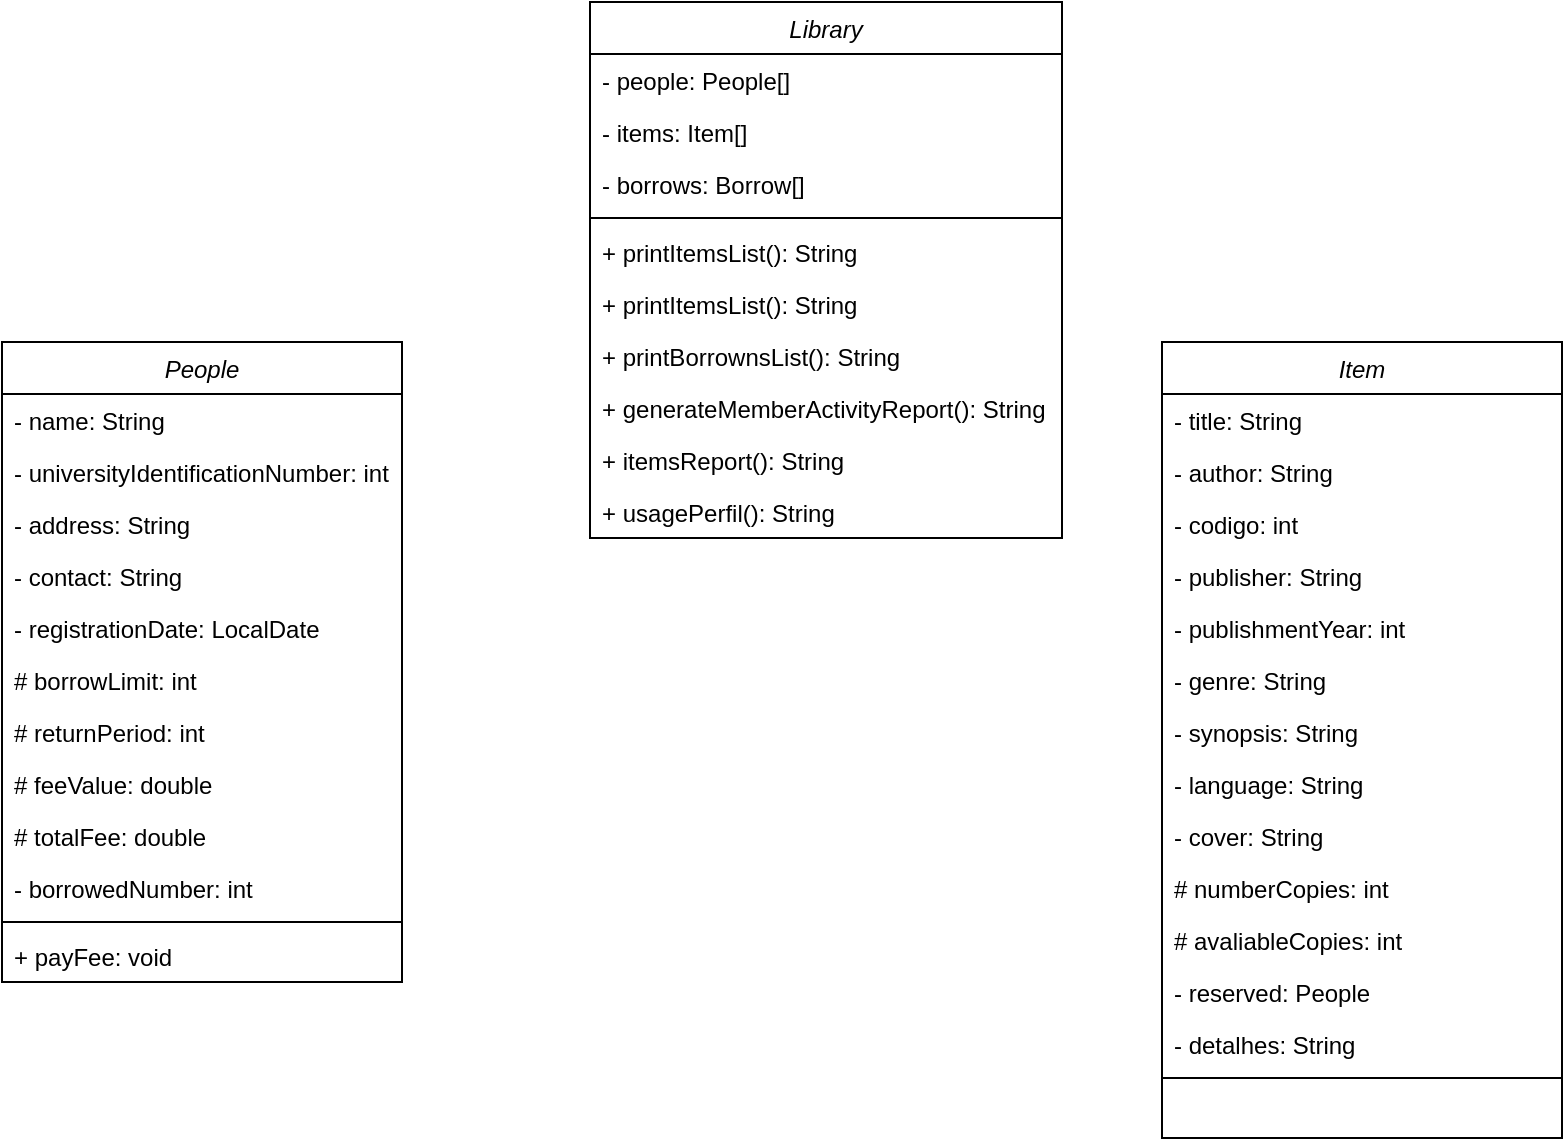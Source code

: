 <mxfile version="21.8.2" type="google">
  <diagram id="C5RBs43oDa-KdzZeNtuy" name="Page-1">
    <mxGraphModel grid="1" page="1" gridSize="10" guides="1" tooltips="1" connect="1" arrows="1" fold="1" pageScale="1" pageWidth="827" pageHeight="1169" math="0" shadow="0">
      <root>
        <mxCell id="WIyWlLk6GJQsqaUBKTNV-0" />
        <mxCell id="WIyWlLk6GJQsqaUBKTNV-1" parent="WIyWlLk6GJQsqaUBKTNV-0" />
        <mxCell id="zkfFHV4jXpPFQw0GAbJ--0" value="People" style="swimlane;fontStyle=2;align=center;verticalAlign=top;childLayout=stackLayout;horizontal=1;startSize=26;horizontalStack=0;resizeParent=1;resizeLast=0;collapsible=1;marginBottom=0;rounded=0;shadow=0;strokeWidth=1;labelBackgroundColor=none;" vertex="1" parent="WIyWlLk6GJQsqaUBKTNV-1">
          <mxGeometry x="10" y="230" width="200" height="320" as="geometry">
            <mxRectangle x="230" y="140" width="160" height="26" as="alternateBounds" />
          </mxGeometry>
        </mxCell>
        <mxCell id="zkfFHV4jXpPFQw0GAbJ--1" value="- name: String" style="text;align=left;verticalAlign=top;spacingLeft=4;spacingRight=4;overflow=hidden;rotatable=0;points=[[0,0.5],[1,0.5]];portConstraint=eastwest;labelBackgroundColor=none;" vertex="1" parent="zkfFHV4jXpPFQw0GAbJ--0">
          <mxGeometry y="26" width="200" height="26" as="geometry" />
        </mxCell>
        <mxCell id="zkfFHV4jXpPFQw0GAbJ--2" value="- universityIdentificationNumber: int" style="text;align=left;verticalAlign=top;spacingLeft=4;spacingRight=4;overflow=hidden;rotatable=0;points=[[0,0.5],[1,0.5]];portConstraint=eastwest;rounded=0;shadow=0;html=0;labelBackgroundColor=none;" vertex="1" parent="zkfFHV4jXpPFQw0GAbJ--0">
          <mxGeometry y="52" width="200" height="26" as="geometry" />
        </mxCell>
        <mxCell id="zkfFHV4jXpPFQw0GAbJ--3" value="- address: String" style="text;align=left;verticalAlign=top;spacingLeft=4;spacingRight=4;overflow=hidden;rotatable=0;points=[[0,0.5],[1,0.5]];portConstraint=eastwest;rounded=0;shadow=0;html=0;labelBackgroundColor=none;" vertex="1" parent="zkfFHV4jXpPFQw0GAbJ--0">
          <mxGeometry y="78" width="200" height="26" as="geometry" />
        </mxCell>
        <mxCell id="MCV4o3o7EY3bwqMAjKds-14" value="- contact: String" style="text;align=left;verticalAlign=top;spacingLeft=4;spacingRight=4;overflow=hidden;rotatable=0;points=[[0,0.5],[1,0.5]];portConstraint=eastwest;rounded=0;shadow=0;html=0;labelBackgroundColor=none;" vertex="1" parent="zkfFHV4jXpPFQw0GAbJ--0">
          <mxGeometry y="104" width="200" height="26" as="geometry" />
        </mxCell>
        <mxCell id="MCV4o3o7EY3bwqMAjKds-15" value="- registrationDate: LocalDate" style="text;align=left;verticalAlign=top;spacingLeft=4;spacingRight=4;overflow=hidden;rotatable=0;points=[[0,0.5],[1,0.5]];portConstraint=eastwest;rounded=0;shadow=0;html=0;labelBackgroundColor=none;" vertex="1" parent="zkfFHV4jXpPFQw0GAbJ--0">
          <mxGeometry y="130" width="200" height="26" as="geometry" />
        </mxCell>
        <mxCell id="MCV4o3o7EY3bwqMAjKds-16" value="# borrowLimit: int" style="text;align=left;verticalAlign=top;spacingLeft=4;spacingRight=4;overflow=hidden;rotatable=0;points=[[0,0.5],[1,0.5]];portConstraint=eastwest;rounded=0;shadow=0;html=0;labelBackgroundColor=none;" vertex="1" parent="zkfFHV4jXpPFQw0GAbJ--0">
          <mxGeometry y="156" width="200" height="26" as="geometry" />
        </mxCell>
        <mxCell id="MCV4o3o7EY3bwqMAjKds-17" value="# returnPeriod: int" style="text;align=left;verticalAlign=top;spacingLeft=4;spacingRight=4;overflow=hidden;rotatable=0;points=[[0,0.5],[1,0.5]];portConstraint=eastwest;rounded=0;shadow=0;html=0;labelBackgroundColor=none;" vertex="1" parent="zkfFHV4jXpPFQw0GAbJ--0">
          <mxGeometry y="182" width="200" height="26" as="geometry" />
        </mxCell>
        <mxCell id="MCV4o3o7EY3bwqMAjKds-18" value="# feeValue: double " style="text;align=left;verticalAlign=top;spacingLeft=4;spacingRight=4;overflow=hidden;rotatable=0;points=[[0,0.5],[1,0.5]];portConstraint=eastwest;rounded=0;shadow=0;html=0;labelBackgroundColor=none;" vertex="1" parent="zkfFHV4jXpPFQw0GAbJ--0">
          <mxGeometry y="208" width="200" height="26" as="geometry" />
        </mxCell>
        <mxCell id="MCV4o3o7EY3bwqMAjKds-20" value="# totalFee: double" style="text;align=left;verticalAlign=top;spacingLeft=4;spacingRight=4;overflow=hidden;rotatable=0;points=[[0,0.5],[1,0.5]];portConstraint=eastwest;rounded=0;shadow=0;html=0;labelBackgroundColor=none;" vertex="1" parent="zkfFHV4jXpPFQw0GAbJ--0">
          <mxGeometry y="234" width="200" height="26" as="geometry" />
        </mxCell>
        <mxCell id="MCV4o3o7EY3bwqMAjKds-21" value="- borrowedNumber: int" style="text;align=left;verticalAlign=top;spacingLeft=4;spacingRight=4;overflow=hidden;rotatable=0;points=[[0,0.5],[1,0.5]];portConstraint=eastwest;rounded=0;shadow=0;html=0;labelBackgroundColor=none;" vertex="1" parent="zkfFHV4jXpPFQw0GAbJ--0">
          <mxGeometry y="260" width="200" height="26" as="geometry" />
        </mxCell>
        <mxCell id="zkfFHV4jXpPFQw0GAbJ--4" value="" style="line;html=1;strokeWidth=1;align=left;verticalAlign=middle;spacingTop=-1;spacingLeft=3;spacingRight=3;rotatable=0;labelPosition=right;points=[];portConstraint=eastwest;labelBackgroundColor=none;" vertex="1" parent="zkfFHV4jXpPFQw0GAbJ--0">
          <mxGeometry y="286" width="200" height="8" as="geometry" />
        </mxCell>
        <mxCell id="zkfFHV4jXpPFQw0GAbJ--5" value="+ payFee: void " style="text;align=left;verticalAlign=top;spacingLeft=4;spacingRight=4;overflow=hidden;rotatable=0;points=[[0,0.5],[1,0.5]];portConstraint=eastwest;labelBackgroundColor=none;" vertex="1" parent="zkfFHV4jXpPFQw0GAbJ--0">
          <mxGeometry y="294" width="200" height="26" as="geometry" />
        </mxCell>
        <mxCell id="MCV4o3o7EY3bwqMAjKds-1" value="Library" style="swimlane;fontStyle=2;align=center;verticalAlign=top;childLayout=stackLayout;horizontal=1;startSize=26;horizontalStack=0;resizeParent=1;resizeLast=0;collapsible=1;marginBottom=0;rounded=0;shadow=0;strokeWidth=1;labelBackgroundColor=none;" vertex="1" parent="WIyWlLk6GJQsqaUBKTNV-1">
          <mxGeometry x="304" y="60" width="236" height="268" as="geometry">
            <mxRectangle x="60" width="160" height="26" as="alternateBounds" />
          </mxGeometry>
        </mxCell>
        <mxCell id="MCV4o3o7EY3bwqMAjKds-2" value="- people: People[]" style="text;align=left;verticalAlign=top;spacingLeft=4;spacingRight=4;overflow=hidden;rotatable=0;points=[[0,0.5],[1,0.5]];portConstraint=eastwest;labelBackgroundColor=none;" vertex="1" parent="MCV4o3o7EY3bwqMAjKds-1">
          <mxGeometry y="26" width="236" height="26" as="geometry" />
        </mxCell>
        <mxCell id="MCV4o3o7EY3bwqMAjKds-3" value="- items: Item[]" style="text;align=left;verticalAlign=top;spacingLeft=4;spacingRight=4;overflow=hidden;rotatable=0;points=[[0,0.5],[1,0.5]];portConstraint=eastwest;rounded=0;shadow=0;html=0;labelBackgroundColor=none;" vertex="1" parent="MCV4o3o7EY3bwqMAjKds-1">
          <mxGeometry y="52" width="236" height="26" as="geometry" />
        </mxCell>
        <mxCell id="MCV4o3o7EY3bwqMAjKds-4" value="- borrows: Borrow[]" style="text;align=left;verticalAlign=top;spacingLeft=4;spacingRight=4;overflow=hidden;rotatable=0;points=[[0,0.5],[1,0.5]];portConstraint=eastwest;rounded=0;shadow=0;html=0;labelBackgroundColor=none;" vertex="1" parent="MCV4o3o7EY3bwqMAjKds-1">
          <mxGeometry y="78" width="236" height="26" as="geometry" />
        </mxCell>
        <mxCell id="MCV4o3o7EY3bwqMAjKds-5" value="" style="line;html=1;strokeWidth=1;align=left;verticalAlign=middle;spacingTop=-1;spacingLeft=3;spacingRight=3;rotatable=0;labelPosition=right;points=[];portConstraint=eastwest;labelBackgroundColor=none;" vertex="1" parent="MCV4o3o7EY3bwqMAjKds-1">
          <mxGeometry y="104" width="236" height="8" as="geometry" />
        </mxCell>
        <mxCell id="MCV4o3o7EY3bwqMAjKds-6" value="+ printItemsList(): String" style="text;align=left;verticalAlign=top;spacingLeft=4;spacingRight=4;overflow=hidden;rotatable=0;points=[[0,0.5],[1,0.5]];portConstraint=eastwest;labelBackgroundColor=none;" vertex="1" parent="MCV4o3o7EY3bwqMAjKds-1">
          <mxGeometry y="112" width="236" height="26" as="geometry" />
        </mxCell>
        <mxCell id="Y-Myiq2V41kjXEI5Y1nW-17" value="+ printItemsList(): String" style="text;align=left;verticalAlign=top;spacingLeft=4;spacingRight=4;overflow=hidden;rotatable=0;points=[[0,0.5],[1,0.5]];portConstraint=eastwest;labelBackgroundColor=none;" vertex="1" parent="MCV4o3o7EY3bwqMAjKds-1">
          <mxGeometry y="138" width="236" height="26" as="geometry" />
        </mxCell>
        <mxCell id="MCV4o3o7EY3bwqMAjKds-7" value="+ printBorrownsList(): String" style="text;align=left;verticalAlign=top;spacingLeft=4;spacingRight=4;overflow=hidden;rotatable=0;points=[[0,0.5],[1,0.5]];portConstraint=eastwest;labelBackgroundColor=none;" vertex="1" parent="MCV4o3o7EY3bwqMAjKds-1">
          <mxGeometry y="164" width="236" height="26" as="geometry" />
        </mxCell>
        <mxCell id="MCV4o3o7EY3bwqMAjKds-8" value="+ generateMemberActivityReport(): String" style="text;align=left;verticalAlign=top;spacingLeft=4;spacingRight=4;overflow=hidden;rotatable=0;points=[[0,0.5],[1,0.5]];portConstraint=eastwest;labelBackgroundColor=none;" vertex="1" parent="MCV4o3o7EY3bwqMAjKds-1">
          <mxGeometry y="190" width="236" height="26" as="geometry" />
        </mxCell>
        <mxCell id="MCV4o3o7EY3bwqMAjKds-10" value="+ itemsReport(): String" style="text;align=left;verticalAlign=top;spacingLeft=4;spacingRight=4;overflow=hidden;rotatable=0;points=[[0,0.5],[1,0.5]];portConstraint=eastwest;labelBackgroundColor=none;" vertex="1" parent="MCV4o3o7EY3bwqMAjKds-1">
          <mxGeometry y="216" width="236" height="26" as="geometry" />
        </mxCell>
        <mxCell id="MCV4o3o7EY3bwqMAjKds-11" value="+ usagePerfil(): String" style="text;align=left;verticalAlign=top;spacingLeft=4;spacingRight=4;overflow=hidden;rotatable=0;points=[[0,0.5],[1,0.5]];portConstraint=eastwest;labelBackgroundColor=none;" vertex="1" parent="MCV4o3o7EY3bwqMAjKds-1">
          <mxGeometry y="242" width="236" height="26" as="geometry" />
        </mxCell>
        <mxCell id="Y-Myiq2V41kjXEI5Y1nW-0" value="Item" style="swimlane;fontStyle=2;align=center;verticalAlign=top;childLayout=stackLayout;horizontal=1;startSize=26;horizontalStack=0;resizeParent=1;resizeLast=0;collapsible=1;marginBottom=0;rounded=0;shadow=0;strokeWidth=1;labelBackgroundColor=none;" vertex="1" parent="WIyWlLk6GJQsqaUBKTNV-1">
          <mxGeometry x="590" y="230" width="200" height="398" as="geometry">
            <mxRectangle x="230" y="140" width="160" height="26" as="alternateBounds" />
          </mxGeometry>
        </mxCell>
        <mxCell id="Y-Myiq2V41kjXEI5Y1nW-1" value="- title: String" style="text;align=left;verticalAlign=top;spacingLeft=4;spacingRight=4;overflow=hidden;rotatable=0;points=[[0,0.5],[1,0.5]];portConstraint=eastwest;labelBackgroundColor=none;" vertex="1" parent="Y-Myiq2V41kjXEI5Y1nW-0">
          <mxGeometry y="26" width="200" height="26" as="geometry" />
        </mxCell>
        <mxCell id="Y-Myiq2V41kjXEI5Y1nW-2" value="- author: String" style="text;align=left;verticalAlign=top;spacingLeft=4;spacingRight=4;overflow=hidden;rotatable=0;points=[[0,0.5],[1,0.5]];portConstraint=eastwest;rounded=0;shadow=0;html=0;labelBackgroundColor=none;" vertex="1" parent="Y-Myiq2V41kjXEI5Y1nW-0">
          <mxGeometry y="52" width="200" height="26" as="geometry" />
        </mxCell>
        <mxCell id="Y-Myiq2V41kjXEI5Y1nW-3" value="- codigo: int" style="text;align=left;verticalAlign=top;spacingLeft=4;spacingRight=4;overflow=hidden;rotatable=0;points=[[0,0.5],[1,0.5]];portConstraint=eastwest;rounded=0;shadow=0;html=0;labelBackgroundColor=none;" vertex="1" parent="Y-Myiq2V41kjXEI5Y1nW-0">
          <mxGeometry y="78" width="200" height="26" as="geometry" />
        </mxCell>
        <mxCell id="Y-Myiq2V41kjXEI5Y1nW-4" value="- publisher: String" style="text;align=left;verticalAlign=top;spacingLeft=4;spacingRight=4;overflow=hidden;rotatable=0;points=[[0,0.5],[1,0.5]];portConstraint=eastwest;rounded=0;shadow=0;html=0;labelBackgroundColor=none;" vertex="1" parent="Y-Myiq2V41kjXEI5Y1nW-0">
          <mxGeometry y="104" width="200" height="26" as="geometry" />
        </mxCell>
        <mxCell id="Y-Myiq2V41kjXEI5Y1nW-5" value="- publishmentYear: int" style="text;align=left;verticalAlign=top;spacingLeft=4;spacingRight=4;overflow=hidden;rotatable=0;points=[[0,0.5],[1,0.5]];portConstraint=eastwest;rounded=0;shadow=0;html=0;labelBackgroundColor=none;" vertex="1" parent="Y-Myiq2V41kjXEI5Y1nW-0">
          <mxGeometry y="130" width="200" height="26" as="geometry" />
        </mxCell>
        <mxCell id="Y-Myiq2V41kjXEI5Y1nW-6" value="- genre: String" style="text;align=left;verticalAlign=top;spacingLeft=4;spacingRight=4;overflow=hidden;rotatable=0;points=[[0,0.5],[1,0.5]];portConstraint=eastwest;rounded=0;shadow=0;html=0;labelBackgroundColor=none;" vertex="1" parent="Y-Myiq2V41kjXEI5Y1nW-0">
          <mxGeometry y="156" width="200" height="26" as="geometry" />
        </mxCell>
        <mxCell id="Y-Myiq2V41kjXEI5Y1nW-7" value="- synopsis: String" style="text;align=left;verticalAlign=top;spacingLeft=4;spacingRight=4;overflow=hidden;rotatable=0;points=[[0,0.5],[1,0.5]];portConstraint=eastwest;rounded=0;shadow=0;html=0;labelBackgroundColor=none;" vertex="1" parent="Y-Myiq2V41kjXEI5Y1nW-0">
          <mxGeometry y="182" width="200" height="26" as="geometry" />
        </mxCell>
        <mxCell id="Y-Myiq2V41kjXEI5Y1nW-8" value="- language: String" style="text;align=left;verticalAlign=top;spacingLeft=4;spacingRight=4;overflow=hidden;rotatable=0;points=[[0,0.5],[1,0.5]];portConstraint=eastwest;rounded=0;shadow=0;html=0;labelBackgroundColor=none;" vertex="1" parent="Y-Myiq2V41kjXEI5Y1nW-0">
          <mxGeometry y="208" width="200" height="26" as="geometry" />
        </mxCell>
        <mxCell id="Y-Myiq2V41kjXEI5Y1nW-9" value="- cover: String" style="text;align=left;verticalAlign=top;spacingLeft=4;spacingRight=4;overflow=hidden;rotatable=0;points=[[0,0.5],[1,0.5]];portConstraint=eastwest;rounded=0;shadow=0;html=0;labelBackgroundColor=none;" vertex="1" parent="Y-Myiq2V41kjXEI5Y1nW-0">
          <mxGeometry y="234" width="200" height="26" as="geometry" />
        </mxCell>
        <mxCell id="Y-Myiq2V41kjXEI5Y1nW-10" value="# numberCopies: int" style="text;align=left;verticalAlign=top;spacingLeft=4;spacingRight=4;overflow=hidden;rotatable=0;points=[[0,0.5],[1,0.5]];portConstraint=eastwest;rounded=0;shadow=0;html=0;labelBackgroundColor=none;" vertex="1" parent="Y-Myiq2V41kjXEI5Y1nW-0">
          <mxGeometry y="260" width="200" height="26" as="geometry" />
        </mxCell>
        <mxCell id="Y-Myiq2V41kjXEI5Y1nW-14" value="# avaliableCopies: int" style="text;align=left;verticalAlign=top;spacingLeft=4;spacingRight=4;overflow=hidden;rotatable=0;points=[[0,0.5],[1,0.5]];portConstraint=eastwest;rounded=0;shadow=0;html=0;labelBackgroundColor=none;" vertex="1" parent="Y-Myiq2V41kjXEI5Y1nW-0">
          <mxGeometry y="286" width="200" height="26" as="geometry" />
        </mxCell>
        <mxCell id="Y-Myiq2V41kjXEI5Y1nW-15" value="- reserved: People" style="text;align=left;verticalAlign=top;spacingLeft=4;spacingRight=4;overflow=hidden;rotatable=0;points=[[0,0.5],[1,0.5]];portConstraint=eastwest;rounded=0;shadow=0;html=0;labelBackgroundColor=none;" vertex="1" parent="Y-Myiq2V41kjXEI5Y1nW-0">
          <mxGeometry y="312" width="200" height="26" as="geometry" />
        </mxCell>
        <mxCell id="Y-Myiq2V41kjXEI5Y1nW-16" value="- detalhes: String" style="text;align=left;verticalAlign=top;spacingLeft=4;spacingRight=4;overflow=hidden;rotatable=0;points=[[0,0.5],[1,0.5]];portConstraint=eastwest;rounded=0;shadow=0;html=0;labelBackgroundColor=none;" vertex="1" parent="Y-Myiq2V41kjXEI5Y1nW-0">
          <mxGeometry y="338" width="200" height="26" as="geometry" />
        </mxCell>
        <mxCell id="Y-Myiq2V41kjXEI5Y1nW-11" value="" style="line;html=1;strokeWidth=1;align=left;verticalAlign=middle;spacingTop=-1;spacingLeft=3;spacingRight=3;rotatable=0;labelPosition=right;points=[];portConstraint=eastwest;labelBackgroundColor=none;" vertex="1" parent="Y-Myiq2V41kjXEI5Y1nW-0">
          <mxGeometry y="364" width="200" height="8" as="geometry" />
        </mxCell>
      </root>
    </mxGraphModel>
  </diagram>
</mxfile>
